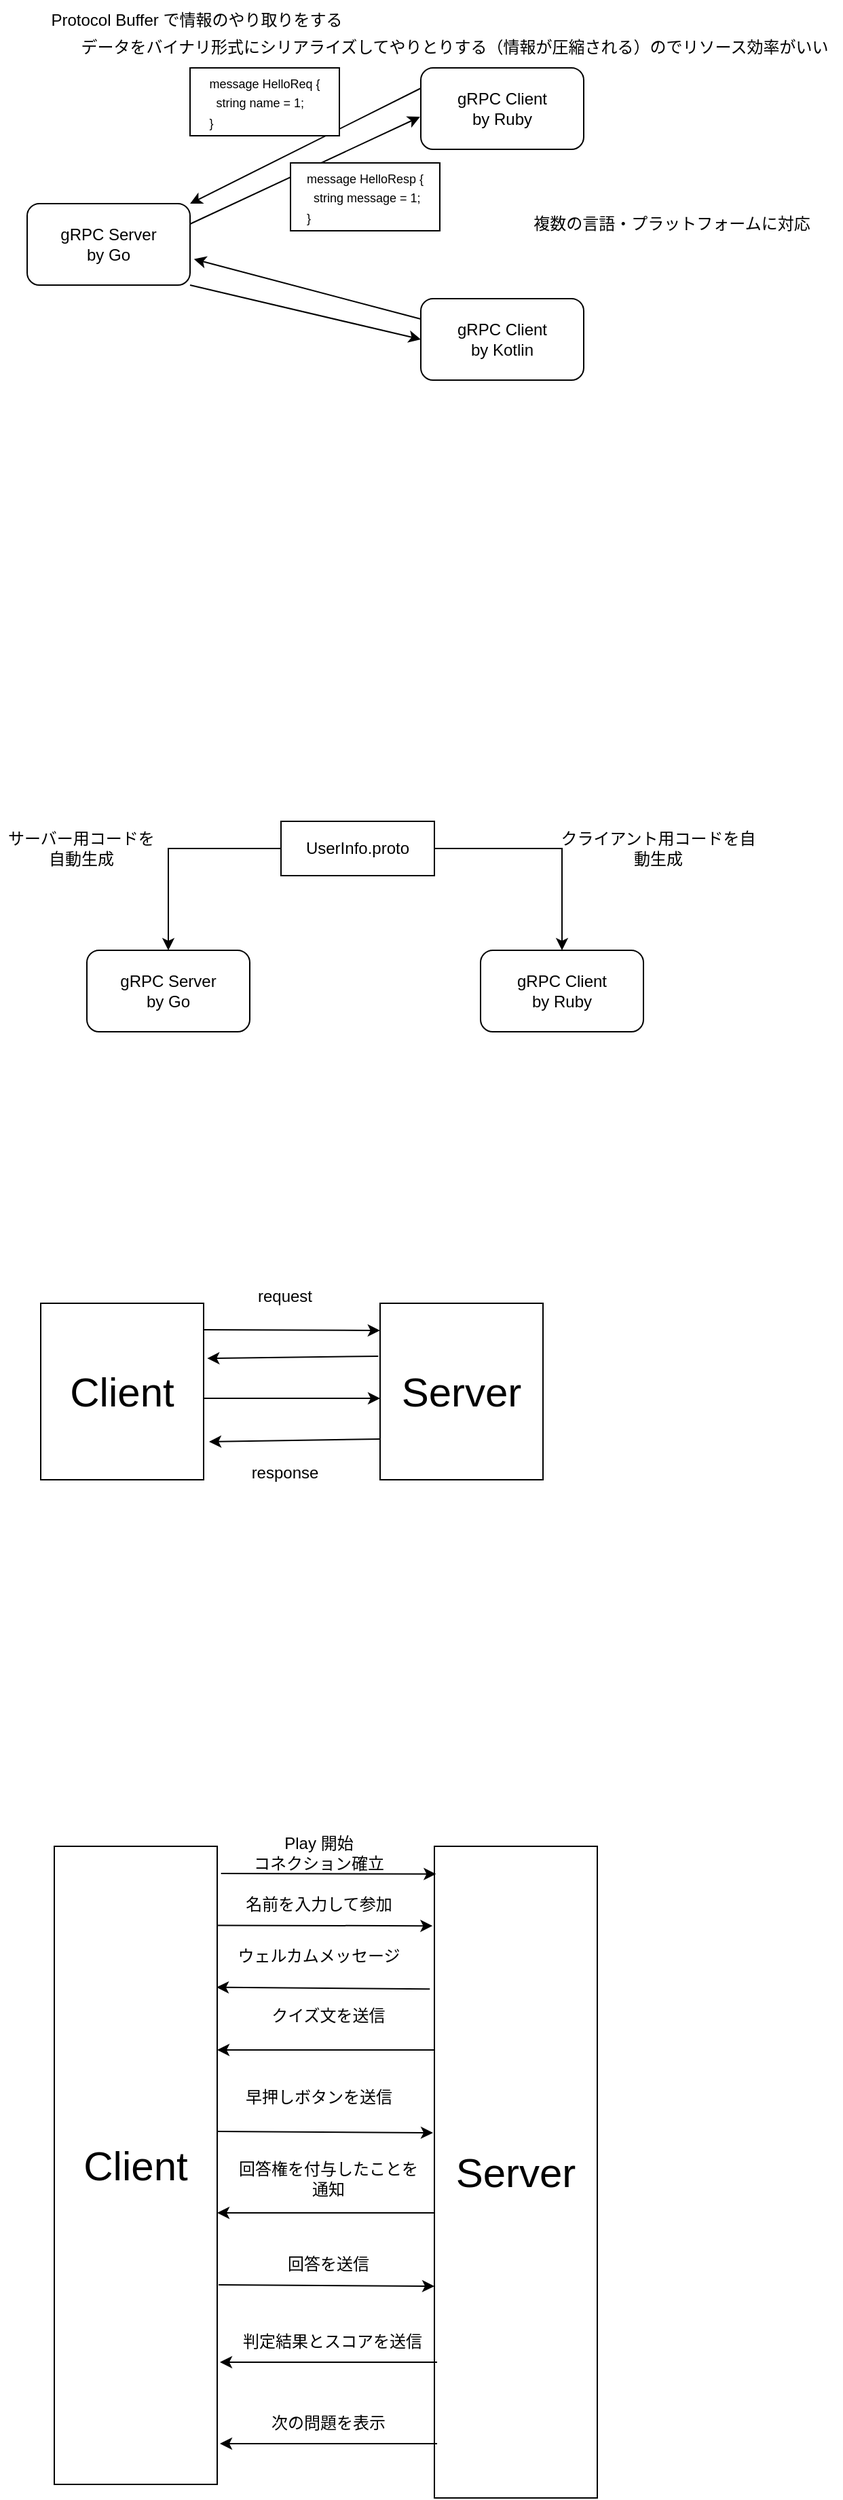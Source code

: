 <mxfile version="28.1.1">
  <diagram name="ページ1" id="Kkr0z-PITN3LohW95bRX">
    <mxGraphModel dx="1589" dy="2080" grid="1" gridSize="10" guides="1" tooltips="1" connect="1" arrows="1" fold="1" page="1" pageScale="1" pageWidth="827" pageHeight="1169" math="0" shadow="0">
      <root>
        <mxCell id="0" />
        <mxCell id="1" parent="0" />
        <mxCell id="M_rPtJMRWAEh7ptbt8dk-1" value="gRPC Server&lt;div&gt;by Go&lt;/div&gt;" style="rounded=1;whiteSpace=wrap;html=1;" parent="1" vertex="1">
          <mxGeometry x="110" y="110" width="120" height="60" as="geometry" />
        </mxCell>
        <mxCell id="M_rPtJMRWAEh7ptbt8dk-2" value="gRPC Client&lt;div&gt;by Ruby&lt;/div&gt;" style="rounded=1;whiteSpace=wrap;html=1;" parent="1" vertex="1">
          <mxGeometry x="400" y="10" width="120" height="60" as="geometry" />
        </mxCell>
        <mxCell id="M_rPtJMRWAEh7ptbt8dk-3" value="gRPC Client&lt;div&gt;by Kotlin&lt;/div&gt;" style="rounded=1;whiteSpace=wrap;html=1;" parent="1" vertex="1">
          <mxGeometry x="400" y="180" width="120" height="60" as="geometry" />
        </mxCell>
        <mxCell id="M_rPtJMRWAEh7ptbt8dk-4" value="" style="endArrow=classic;html=1;rounded=0;exitX=0;exitY=0.25;exitDx=0;exitDy=0;entryX=1;entryY=0;entryDx=0;entryDy=0;" parent="1" source="M_rPtJMRWAEh7ptbt8dk-2" target="M_rPtJMRWAEh7ptbt8dk-1" edge="1">
          <mxGeometry width="50" height="50" relative="1" as="geometry">
            <mxPoint x="290" y="220" as="sourcePoint" />
            <mxPoint x="340" y="170" as="targetPoint" />
          </mxGeometry>
        </mxCell>
        <mxCell id="M_rPtJMRWAEh7ptbt8dk-6" value="" style="endArrow=classic;html=1;rounded=0;exitX=1;exitY=0.25;exitDx=0;exitDy=0;entryX=-0.005;entryY=0.601;entryDx=0;entryDy=0;entryPerimeter=0;" parent="1" source="M_rPtJMRWAEh7ptbt8dk-1" target="M_rPtJMRWAEh7ptbt8dk-2" edge="1">
          <mxGeometry width="50" height="50" relative="1" as="geometry">
            <mxPoint x="290" y="220" as="sourcePoint" />
            <mxPoint x="340" y="170" as="targetPoint" />
          </mxGeometry>
        </mxCell>
        <mxCell id="M_rPtJMRWAEh7ptbt8dk-7" value="" style="endArrow=classic;html=1;rounded=0;exitX=0;exitY=0.25;exitDx=0;exitDy=0;entryX=1.024;entryY=0.681;entryDx=0;entryDy=0;entryPerimeter=0;" parent="1" source="M_rPtJMRWAEh7ptbt8dk-3" target="M_rPtJMRWAEh7ptbt8dk-1" edge="1">
          <mxGeometry width="50" height="50" relative="1" as="geometry">
            <mxPoint x="450" y="70" as="sourcePoint" />
            <mxPoint x="290" y="135" as="targetPoint" />
          </mxGeometry>
        </mxCell>
        <mxCell id="M_rPtJMRWAEh7ptbt8dk-8" value="" style="endArrow=classic;html=1;rounded=0;exitX=1;exitY=1;exitDx=0;exitDy=0;entryX=0;entryY=0.5;entryDx=0;entryDy=0;" parent="1" source="M_rPtJMRWAEh7ptbt8dk-1" target="M_rPtJMRWAEh7ptbt8dk-3" edge="1">
          <mxGeometry width="50" height="50" relative="1" as="geometry">
            <mxPoint x="290" y="149" as="sourcePoint" />
            <mxPoint x="449" y="90" as="targetPoint" />
          </mxGeometry>
        </mxCell>
        <mxCell id="M_rPtJMRWAEh7ptbt8dk-11" value="&lt;div style=&quot;text-align: left;&quot;&gt;&lt;font style=&quot;font-size: 9px;&quot;&gt;message HelloReq {&lt;/font&gt;&lt;/div&gt;&lt;div style=&quot;text-align: left;&quot;&gt;&lt;font style=&quot;font-size: 9px;&quot;&gt;&amp;nbsp; string name = 1;&lt;/font&gt;&lt;/div&gt;&lt;div style=&quot;text-align: left;&quot;&gt;&lt;font style=&quot;font-size: 9px;&quot;&gt;}&lt;/font&gt;&lt;/div&gt;" style="rounded=0;whiteSpace=wrap;html=1;" parent="1" vertex="1">
          <mxGeometry x="230" y="10" width="110" height="50" as="geometry" />
        </mxCell>
        <mxCell id="M_rPtJMRWAEh7ptbt8dk-12" value="Protocol Buffer で情報のやり取りをする" style="text;html=1;align=center;verticalAlign=middle;whiteSpace=wrap;rounded=0;" parent="1" vertex="1">
          <mxGeometry x="120" y="-40" width="230" height="30" as="geometry" />
        </mxCell>
        <mxCell id="M_rPtJMRWAEh7ptbt8dk-13" value="&lt;div style=&quot;text-align: left;&quot;&gt;&lt;div&gt;&lt;font style=&quot;font-size: 9px;&quot;&gt;message HelloResp {&lt;/font&gt;&lt;/div&gt;&lt;div&gt;&lt;font style=&quot;font-size: 9px;&quot;&gt;&amp;nbsp; string message = 1;&lt;/font&gt;&lt;/div&gt;&lt;div&gt;&lt;font style=&quot;font-size: 9px;&quot;&gt;}&lt;/font&gt;&lt;/div&gt;&lt;/div&gt;" style="rounded=0;whiteSpace=wrap;html=1;" parent="1" vertex="1">
          <mxGeometry x="304" y="80" width="110" height="50" as="geometry" />
        </mxCell>
        <mxCell id="M_rPtJMRWAEh7ptbt8dk-14" value="複数の言語・プラットフォームに対応" style="text;html=1;align=center;verticalAlign=middle;whiteSpace=wrap;rounded=0;" parent="1" vertex="1">
          <mxGeometry x="460" y="110" width="250" height="30" as="geometry" />
        </mxCell>
        <mxCell id="M_rPtJMRWAEh7ptbt8dk-15" value="データをバイナリ形式にシリアライズしてやりとりする（情報が圧縮される）のでリソース効率がいい" style="text;html=1;align=center;verticalAlign=middle;whiteSpace=wrap;rounded=0;" parent="1" vertex="1">
          <mxGeometry x="140" y="-20" width="570" height="30" as="geometry" />
        </mxCell>
        <mxCell id="M_rPtJMRWAEh7ptbt8dk-16" value="gRPC Server&lt;div&gt;by Go&lt;/div&gt;" style="rounded=1;whiteSpace=wrap;html=1;" parent="1" vertex="1">
          <mxGeometry x="154" y="660" width="120" height="60" as="geometry" />
        </mxCell>
        <mxCell id="M_rPtJMRWAEh7ptbt8dk-17" value="gRPC Client&lt;div&gt;by Ruby&lt;/div&gt;" style="rounded=1;whiteSpace=wrap;html=1;" parent="1" vertex="1">
          <mxGeometry x="444" y="660" width="120" height="60" as="geometry" />
        </mxCell>
        <mxCell id="M_rPtJMRWAEh7ptbt8dk-26" style="edgeStyle=orthogonalEdgeStyle;rounded=0;orthogonalLoop=1;jettySize=auto;html=1;entryX=0.5;entryY=0;entryDx=0;entryDy=0;exitX=1;exitY=0.5;exitDx=0;exitDy=0;" parent="1" source="M_rPtJMRWAEh7ptbt8dk-23" target="M_rPtJMRWAEh7ptbt8dk-17" edge="1">
          <mxGeometry relative="1" as="geometry" />
        </mxCell>
        <mxCell id="M_rPtJMRWAEh7ptbt8dk-27" style="edgeStyle=orthogonalEdgeStyle;rounded=0;orthogonalLoop=1;jettySize=auto;html=1;entryX=0.5;entryY=0;entryDx=0;entryDy=0;exitX=0;exitY=0.5;exitDx=0;exitDy=0;" parent="1" source="M_rPtJMRWAEh7ptbt8dk-23" target="M_rPtJMRWAEh7ptbt8dk-16" edge="1">
          <mxGeometry relative="1" as="geometry" />
        </mxCell>
        <mxCell id="M_rPtJMRWAEh7ptbt8dk-23" value="&lt;div style=&quot;text-align: left;&quot;&gt;&lt;font&gt;&lt;div style=&quot;&quot;&gt;UserInfo.proto&lt;/div&gt;&lt;/font&gt;&lt;/div&gt;" style="rounded=0;whiteSpace=wrap;html=1;" parent="1" vertex="1">
          <mxGeometry x="297" y="565" width="113" height="40" as="geometry" />
        </mxCell>
        <mxCell id="M_rPtJMRWAEh7ptbt8dk-29" value="サーバー用コードを自動生成" style="text;html=1;align=center;verticalAlign=middle;whiteSpace=wrap;rounded=0;" parent="1" vertex="1">
          <mxGeometry x="90" y="565" width="120" height="40" as="geometry" />
        </mxCell>
        <mxCell id="M_rPtJMRWAEh7ptbt8dk-30" value="クライアント用コードを自動生成" style="text;html=1;align=center;verticalAlign=middle;whiteSpace=wrap;rounded=0;" parent="1" vertex="1">
          <mxGeometry x="500" y="565" width="150" height="40" as="geometry" />
        </mxCell>
        <mxCell id="qQI5cPjq3FiKd0P67ipB-1" value="&lt;div style=&quot;background-color:#2b2b2b;color:#a9b7c6&quot;&gt;&lt;pre style=&quot;font-size:15.0pt;&quot;&gt;&lt;br&gt;&lt;/pre&gt;&lt;/div&gt;" style="text;whiteSpace=wrap;html=1;" parent="1" vertex="1">
          <mxGeometry x="220" y="920" width="30" height="90" as="geometry" />
        </mxCell>
        <mxCell id="qQI5cPjq3FiKd0P67ipB-2" value="&lt;font style=&quot;font-size: 30px;&quot;&gt;Client&lt;/font&gt;" style="rounded=0;whiteSpace=wrap;html=1;" parent="1" vertex="1">
          <mxGeometry x="120" y="920" width="120" height="130" as="geometry" />
        </mxCell>
        <mxCell id="qQI5cPjq3FiKd0P67ipB-3" value="&lt;font style=&quot;font-size: 30px;&quot;&gt;Server&lt;/font&gt;" style="rounded=0;whiteSpace=wrap;html=1;" parent="1" vertex="1">
          <mxGeometry x="370" y="920" width="120" height="130" as="geometry" />
        </mxCell>
        <mxCell id="qQI5cPjq3FiKd0P67ipB-4" value="" style="endArrow=classic;html=1;rounded=0;exitX=1.003;exitY=0.15;exitDx=0;exitDy=0;exitPerimeter=0;entryX=-0.001;entryY=0.154;entryDx=0;entryDy=0;entryPerimeter=0;" parent="1" source="qQI5cPjq3FiKd0P67ipB-2" target="qQI5cPjq3FiKd0P67ipB-3" edge="1">
          <mxGeometry width="50" height="50" relative="1" as="geometry">
            <mxPoint x="300" y="1010" as="sourcePoint" />
            <mxPoint x="350" y="960" as="targetPoint" />
          </mxGeometry>
        </mxCell>
        <mxCell id="qQI5cPjq3FiKd0P67ipB-5" value="" style="endArrow=classic;html=1;rounded=0;exitX=-0.011;exitY=0.3;exitDx=0;exitDy=0;exitPerimeter=0;entryX=1.022;entryY=0.312;entryDx=0;entryDy=0;entryPerimeter=0;" parent="1" source="qQI5cPjq3FiKd0P67ipB-3" target="qQI5cPjq3FiKd0P67ipB-2" edge="1">
          <mxGeometry width="50" height="50" relative="1" as="geometry">
            <mxPoint x="314" y="970" as="sourcePoint" />
            <mxPoint x="444" y="970" as="targetPoint" />
          </mxGeometry>
        </mxCell>
        <mxCell id="qQI5cPjq3FiKd0P67ipB-6" value="" style="endArrow=classic;html=1;rounded=0;exitX=1.003;exitY=0.15;exitDx=0;exitDy=0;exitPerimeter=0;entryX=-0.001;entryY=0.154;entryDx=0;entryDy=0;entryPerimeter=0;" parent="1" edge="1">
          <mxGeometry width="50" height="50" relative="1" as="geometry">
            <mxPoint x="240" y="990" as="sourcePoint" />
            <mxPoint x="370" y="990" as="targetPoint" />
          </mxGeometry>
        </mxCell>
        <mxCell id="qQI5cPjq3FiKd0P67ipB-7" value="" style="endArrow=classic;html=1;rounded=0;exitX=-0.011;exitY=0.3;exitDx=0;exitDy=0;exitPerimeter=0;entryX=1.022;entryY=0.312;entryDx=0;entryDy=0;entryPerimeter=0;" parent="1" edge="1">
          <mxGeometry width="50" height="50" relative="1" as="geometry">
            <mxPoint x="370" y="1020" as="sourcePoint" />
            <mxPoint x="244" y="1022" as="targetPoint" />
          </mxGeometry>
        </mxCell>
        <mxCell id="qQI5cPjq3FiKd0P67ipB-8" value="request" style="text;html=1;align=center;verticalAlign=middle;whiteSpace=wrap;rounded=0;" parent="1" vertex="1">
          <mxGeometry x="270" y="900" width="60" height="30" as="geometry" />
        </mxCell>
        <mxCell id="qQI5cPjq3FiKd0P67ipB-9" value="response" style="text;html=1;align=center;verticalAlign=middle;whiteSpace=wrap;rounded=0;" parent="1" vertex="1">
          <mxGeometry x="270" y="1030" width="60" height="30" as="geometry" />
        </mxCell>
        <mxCell id="qQI5cPjq3FiKd0P67ipB-10" value="&lt;font style=&quot;font-size: 30px;&quot;&gt;Client&lt;/font&gt;" style="rounded=0;whiteSpace=wrap;html=1;" parent="1" vertex="1">
          <mxGeometry x="130" y="1320" width="120" height="470" as="geometry" />
        </mxCell>
        <mxCell id="qQI5cPjq3FiKd0P67ipB-11" value="&lt;font style=&quot;font-size: 30px;&quot;&gt;Server&lt;/font&gt;" style="rounded=0;whiteSpace=wrap;html=1;" parent="1" vertex="1">
          <mxGeometry x="410" y="1320" width="120" height="480" as="geometry" />
        </mxCell>
        <mxCell id="qQI5cPjq3FiKd0P67ipB-12" value="" style="endArrow=classic;html=1;rounded=0;exitX=1.003;exitY=0.073;exitDx=0;exitDy=0;exitPerimeter=0;entryX=-0.011;entryY=0.074;entryDx=0;entryDy=0;entryPerimeter=0;" parent="1" edge="1">
          <mxGeometry width="50" height="50" relative="1" as="geometry">
            <mxPoint x="250.36" y="1378.2" as="sourcePoint" />
            <mxPoint x="408.68" y="1378.6" as="targetPoint" />
          </mxGeometry>
        </mxCell>
        <mxCell id="qQI5cPjq3FiKd0P67ipB-13" value="名前を入力して参加" style="text;html=1;align=center;verticalAlign=middle;whiteSpace=wrap;rounded=0;" parent="1" vertex="1">
          <mxGeometry x="260" y="1348" width="130" height="30" as="geometry" />
        </mxCell>
        <mxCell id="qQI5cPjq3FiKd0P67ipB-16" value="" style="endArrow=classic;html=1;rounded=0;exitX=-0.028;exitY=0.219;exitDx=0;exitDy=0;entryX=0.996;entryY=0.221;entryDx=0;entryDy=0;entryPerimeter=0;exitPerimeter=0;" parent="1" source="qQI5cPjq3FiKd0P67ipB-11" target="qQI5cPjq3FiKd0P67ipB-10" edge="1">
          <mxGeometry width="50" height="50" relative="1" as="geometry">
            <mxPoint x="370" y="1350" as="sourcePoint" />
            <mxPoint x="529" y="1351" as="targetPoint" />
          </mxGeometry>
        </mxCell>
        <mxCell id="qQI5cPjq3FiKd0P67ipB-17" value="ウェルカムメッセージ" style="text;html=1;align=center;verticalAlign=middle;whiteSpace=wrap;rounded=0;" parent="1" vertex="1">
          <mxGeometry x="260" y="1386" width="130" height="30" as="geometry" />
        </mxCell>
        <mxCell id="qQI5cPjq3FiKd0P67ipB-18" value="" style="endArrow=classic;html=1;rounded=0;exitX=0;exitY=0.25;exitDx=0;exitDy=0;entryX=1;entryY=0.25;entryDx=0;entryDy=0;" parent="1" edge="1">
          <mxGeometry width="50" height="50" relative="1" as="geometry">
            <mxPoint x="410" y="1470" as="sourcePoint" />
            <mxPoint x="250" y="1470" as="targetPoint" />
          </mxGeometry>
        </mxCell>
        <mxCell id="qQI5cPjq3FiKd0P67ipB-19" value="クイズ文を送信" style="text;html=1;align=center;verticalAlign=middle;whiteSpace=wrap;rounded=0;" parent="1" vertex="1">
          <mxGeometry x="267" y="1430" width="130" height="30" as="geometry" />
        </mxCell>
        <mxCell id="qQI5cPjq3FiKd0P67ipB-20" value="" style="endArrow=classic;html=1;rounded=0;exitX=1.003;exitY=0.073;exitDx=0;exitDy=0;exitPerimeter=0;entryX=-0.011;entryY=0.074;entryDx=0;entryDy=0;entryPerimeter=0;" parent="1" edge="1">
          <mxGeometry width="50" height="50" relative="1" as="geometry">
            <mxPoint x="250" y="1530" as="sourcePoint" />
            <mxPoint x="409" y="1531" as="targetPoint" />
          </mxGeometry>
        </mxCell>
        <mxCell id="qQI5cPjq3FiKd0P67ipB-21" value="早押しボタンを送信" style="text;html=1;align=center;verticalAlign=middle;whiteSpace=wrap;rounded=0;" parent="1" vertex="1">
          <mxGeometry x="260" y="1490" width="130" height="30" as="geometry" />
        </mxCell>
        <mxCell id="qQI5cPjq3FiKd0P67ipB-23" value="" style="endArrow=classic;html=1;rounded=0;exitX=0;exitY=0.25;exitDx=0;exitDy=0;entryX=1;entryY=0.25;entryDx=0;entryDy=0;" parent="1" edge="1">
          <mxGeometry width="50" height="50" relative="1" as="geometry">
            <mxPoint x="410" y="1590" as="sourcePoint" />
            <mxPoint x="250" y="1590" as="targetPoint" />
          </mxGeometry>
        </mxCell>
        <mxCell id="qQI5cPjq3FiKd0P67ipB-25" value="&lt;div&gt;回答権を付与したことを&lt;/div&gt;&lt;div&gt;通知&lt;/div&gt;" style="text;html=1;align=center;verticalAlign=middle;whiteSpace=wrap;rounded=0;" parent="1" vertex="1">
          <mxGeometry x="227" y="1550" width="210" height="30" as="geometry" />
        </mxCell>
        <mxCell id="qQI5cPjq3FiKd0P67ipB-26" value="" style="endArrow=classic;html=1;rounded=0;exitX=1.003;exitY=0.073;exitDx=0;exitDy=0;exitPerimeter=0;entryX=-0.011;entryY=0.074;entryDx=0;entryDy=0;entryPerimeter=0;" parent="1" edge="1">
          <mxGeometry width="50" height="50" relative="1" as="geometry">
            <mxPoint x="251" y="1643" as="sourcePoint" />
            <mxPoint x="410" y="1644" as="targetPoint" />
          </mxGeometry>
        </mxCell>
        <mxCell id="qQI5cPjq3FiKd0P67ipB-27" value="回答を送信" style="text;html=1;align=center;verticalAlign=middle;whiteSpace=wrap;rounded=0;" parent="1" vertex="1">
          <mxGeometry x="267" y="1613" width="130" height="30" as="geometry" />
        </mxCell>
        <mxCell id="qQI5cPjq3FiKd0P67ipB-29" value="" style="endArrow=classic;html=1;rounded=0;exitX=1.003;exitY=0.073;exitDx=0;exitDy=0;exitPerimeter=0;entryX=-0.011;entryY=0.074;entryDx=0;entryDy=0;entryPerimeter=0;" parent="1" edge="1">
          <mxGeometry width="50" height="50" relative="1" as="geometry">
            <mxPoint x="252.84" y="1340" as="sourcePoint" />
            <mxPoint x="411.16" y="1340.4" as="targetPoint" />
          </mxGeometry>
        </mxCell>
        <mxCell id="qQI5cPjq3FiKd0P67ipB-30" value="Play 開始&lt;div&gt;コネクション確立&lt;/div&gt;" style="text;html=1;align=center;verticalAlign=middle;whiteSpace=wrap;rounded=0;" parent="1" vertex="1">
          <mxGeometry x="260" y="1310" width="130" height="30" as="geometry" />
        </mxCell>
        <mxCell id="qQI5cPjq3FiKd0P67ipB-31" value="" style="endArrow=classic;html=1;rounded=0;exitX=0;exitY=0.25;exitDx=0;exitDy=0;entryX=1;entryY=0.25;entryDx=0;entryDy=0;" parent="1" edge="1">
          <mxGeometry width="50" height="50" relative="1" as="geometry">
            <mxPoint x="412" y="1700" as="sourcePoint" />
            <mxPoint x="252" y="1700" as="targetPoint" />
          </mxGeometry>
        </mxCell>
        <mxCell id="qQI5cPjq3FiKd0P67ipB-32" value="&lt;div&gt;判定結果とスコアを送信&lt;/div&gt;" style="text;html=1;align=center;verticalAlign=middle;whiteSpace=wrap;rounded=0;" parent="1" vertex="1">
          <mxGeometry x="230" y="1670" width="210" height="30" as="geometry" />
        </mxCell>
        <mxCell id="qQI5cPjq3FiKd0P67ipB-34" value="" style="endArrow=classic;html=1;rounded=0;exitX=0;exitY=0.25;exitDx=0;exitDy=0;entryX=1;entryY=0.25;entryDx=0;entryDy=0;" parent="1" edge="1">
          <mxGeometry width="50" height="50" relative="1" as="geometry">
            <mxPoint x="412" y="1760" as="sourcePoint" />
            <mxPoint x="252" y="1760" as="targetPoint" />
          </mxGeometry>
        </mxCell>
        <mxCell id="qQI5cPjq3FiKd0P67ipB-35" value="&lt;div&gt;次の問題を表示&lt;/div&gt;" style="text;html=1;align=center;verticalAlign=middle;whiteSpace=wrap;rounded=0;" parent="1" vertex="1">
          <mxGeometry x="227" y="1730" width="210" height="30" as="geometry" />
        </mxCell>
      </root>
    </mxGraphModel>
  </diagram>
</mxfile>
